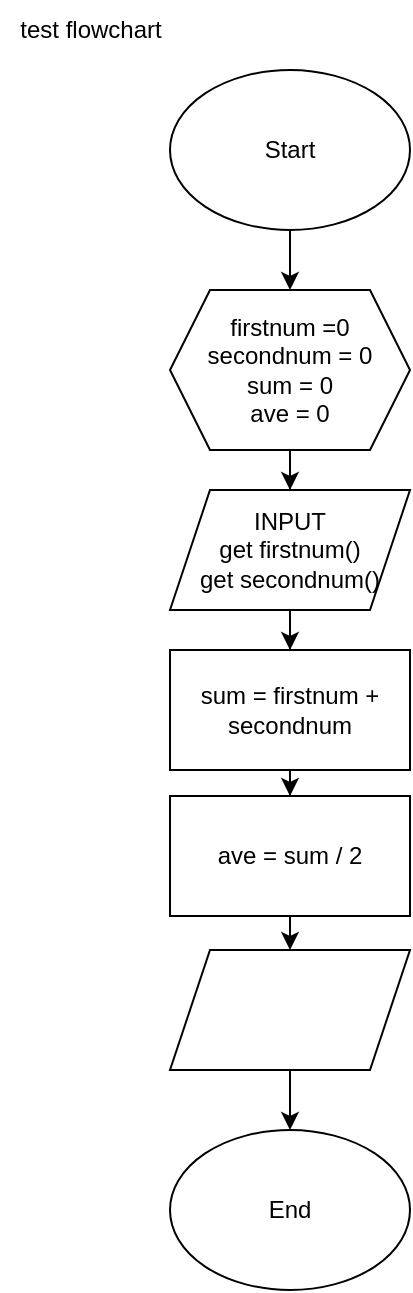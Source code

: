 <mxfile version="20.8.10" type="github">
  <diagram id="C5RBs43oDa-KdzZeNtuy" name="Page-1">
    <mxGraphModel dx="1068" dy="541" grid="1" gridSize="10" guides="1" tooltips="1" connect="1" arrows="1" fold="1" page="1" pageScale="1" pageWidth="827" pageHeight="1169" math="0" shadow="0">
      <root>
        <mxCell id="WIyWlLk6GJQsqaUBKTNV-0" />
        <mxCell id="WIyWlLk6GJQsqaUBKTNV-1" parent="WIyWlLk6GJQsqaUBKTNV-0" />
        <mxCell id="ykeJiz9jM8ZNYjhU8tBw-3" value="" style="edgeStyle=orthogonalEdgeStyle;rounded=0;orthogonalLoop=1;jettySize=auto;html=1;" edge="1" parent="WIyWlLk6GJQsqaUBKTNV-1" source="ykeJiz9jM8ZNYjhU8tBw-0" target="ykeJiz9jM8ZNYjhU8tBw-2">
          <mxGeometry relative="1" as="geometry" />
        </mxCell>
        <mxCell id="ykeJiz9jM8ZNYjhU8tBw-0" value="Start" style="ellipse;whiteSpace=wrap;html=1;" vertex="1" parent="WIyWlLk6GJQsqaUBKTNV-1">
          <mxGeometry x="120" y="70" width="120" height="80" as="geometry" />
        </mxCell>
        <mxCell id="ykeJiz9jM8ZNYjhU8tBw-1" value="End" style="ellipse;whiteSpace=wrap;html=1;" vertex="1" parent="WIyWlLk6GJQsqaUBKTNV-1">
          <mxGeometry x="120" y="600" width="120" height="80" as="geometry" />
        </mxCell>
        <mxCell id="ykeJiz9jM8ZNYjhU8tBw-5" value="" style="edgeStyle=orthogonalEdgeStyle;rounded=0;orthogonalLoop=1;jettySize=auto;html=1;" edge="1" parent="WIyWlLk6GJQsqaUBKTNV-1" source="ykeJiz9jM8ZNYjhU8tBw-2" target="ykeJiz9jM8ZNYjhU8tBw-4">
          <mxGeometry relative="1" as="geometry" />
        </mxCell>
        <mxCell id="ykeJiz9jM8ZNYjhU8tBw-2" value="firstnum =0&lt;br&gt;secondnum = 0&lt;br&gt;sum = 0&lt;br&gt;ave = 0" style="shape=hexagon;perimeter=hexagonPerimeter2;whiteSpace=wrap;html=1;fixedSize=1;" vertex="1" parent="WIyWlLk6GJQsqaUBKTNV-1">
          <mxGeometry x="120" y="180" width="120" height="80" as="geometry" />
        </mxCell>
        <mxCell id="ykeJiz9jM8ZNYjhU8tBw-7" value="" style="edgeStyle=orthogonalEdgeStyle;rounded=0;orthogonalLoop=1;jettySize=auto;html=1;" edge="1" parent="WIyWlLk6GJQsqaUBKTNV-1" source="ykeJiz9jM8ZNYjhU8tBw-4" target="ykeJiz9jM8ZNYjhU8tBw-6">
          <mxGeometry relative="1" as="geometry" />
        </mxCell>
        <mxCell id="ykeJiz9jM8ZNYjhU8tBw-4" value="INPUT&lt;br&gt;get firstnum()&lt;br&gt;get secondnum()" style="shape=parallelogram;perimeter=parallelogramPerimeter;whiteSpace=wrap;html=1;fixedSize=1;" vertex="1" parent="WIyWlLk6GJQsqaUBKTNV-1">
          <mxGeometry x="120" y="280" width="120" height="60" as="geometry" />
        </mxCell>
        <mxCell id="ykeJiz9jM8ZNYjhU8tBw-9" value="" style="edgeStyle=orthogonalEdgeStyle;rounded=0;orthogonalLoop=1;jettySize=auto;html=1;" edge="1" parent="WIyWlLk6GJQsqaUBKTNV-1" source="ykeJiz9jM8ZNYjhU8tBw-6" target="ykeJiz9jM8ZNYjhU8tBw-8">
          <mxGeometry relative="1" as="geometry" />
        </mxCell>
        <mxCell id="ykeJiz9jM8ZNYjhU8tBw-12" value="" style="edgeStyle=orthogonalEdgeStyle;rounded=0;orthogonalLoop=1;jettySize=auto;html=1;" edge="1" parent="WIyWlLk6GJQsqaUBKTNV-1" source="ykeJiz9jM8ZNYjhU8tBw-6" target="ykeJiz9jM8ZNYjhU8tBw-11">
          <mxGeometry relative="1" as="geometry" />
        </mxCell>
        <mxCell id="ykeJiz9jM8ZNYjhU8tBw-6" value="sum = firstnum + secondnum" style="whiteSpace=wrap;html=1;" vertex="1" parent="WIyWlLk6GJQsqaUBKTNV-1">
          <mxGeometry x="120" y="360" width="120" height="60" as="geometry" />
        </mxCell>
        <mxCell id="ykeJiz9jM8ZNYjhU8tBw-10" value="" style="edgeStyle=orthogonalEdgeStyle;rounded=0;orthogonalLoop=1;jettySize=auto;html=1;" edge="1" parent="WIyWlLk6GJQsqaUBKTNV-1" source="ykeJiz9jM8ZNYjhU8tBw-8" target="ykeJiz9jM8ZNYjhU8tBw-1">
          <mxGeometry relative="1" as="geometry" />
        </mxCell>
        <mxCell id="ykeJiz9jM8ZNYjhU8tBw-8" value="" style="shape=parallelogram;perimeter=parallelogramPerimeter;whiteSpace=wrap;html=1;fixedSize=1;" vertex="1" parent="WIyWlLk6GJQsqaUBKTNV-1">
          <mxGeometry x="120" y="510" width="120" height="60" as="geometry" />
        </mxCell>
        <mxCell id="ykeJiz9jM8ZNYjhU8tBw-11" value="ave = sum / 2" style="whiteSpace=wrap;html=1;" vertex="1" parent="WIyWlLk6GJQsqaUBKTNV-1">
          <mxGeometry x="120" y="433" width="120" height="60" as="geometry" />
        </mxCell>
        <mxCell id="ykeJiz9jM8ZNYjhU8tBw-13" value="test flowchart" style="text;html=1;align=center;verticalAlign=middle;resizable=0;points=[];autosize=1;strokeColor=none;fillColor=none;" vertex="1" parent="WIyWlLk6GJQsqaUBKTNV-1">
          <mxGeometry x="35" y="35" width="90" height="30" as="geometry" />
        </mxCell>
      </root>
    </mxGraphModel>
  </diagram>
</mxfile>
